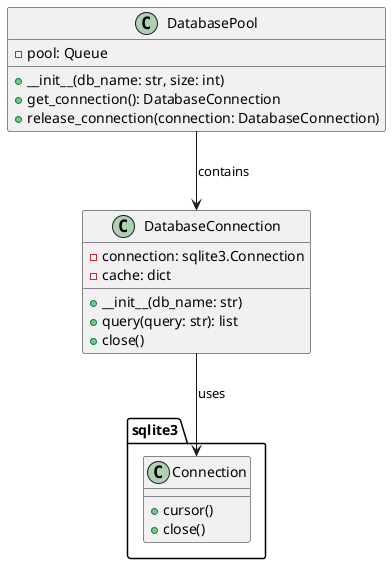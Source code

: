 @startuml

class DatabaseConnection {
  -connection: sqlite3.Connection
  -cache: dict
  +__init__(db_name: str)
  +query(query: str): list
  +close()
}

class DatabasePool {
  -pool: Queue
  +__init__(db_name: str, size: int)
  +get_connection(): DatabaseConnection
  +release_connection(connection: DatabaseConnection)
}

class sqlite3.Connection {
  +cursor()
  +close()
}

DatabasePool --> DatabaseConnection : contains
DatabaseConnection --> sqlite3.Connection : uses

@enduml